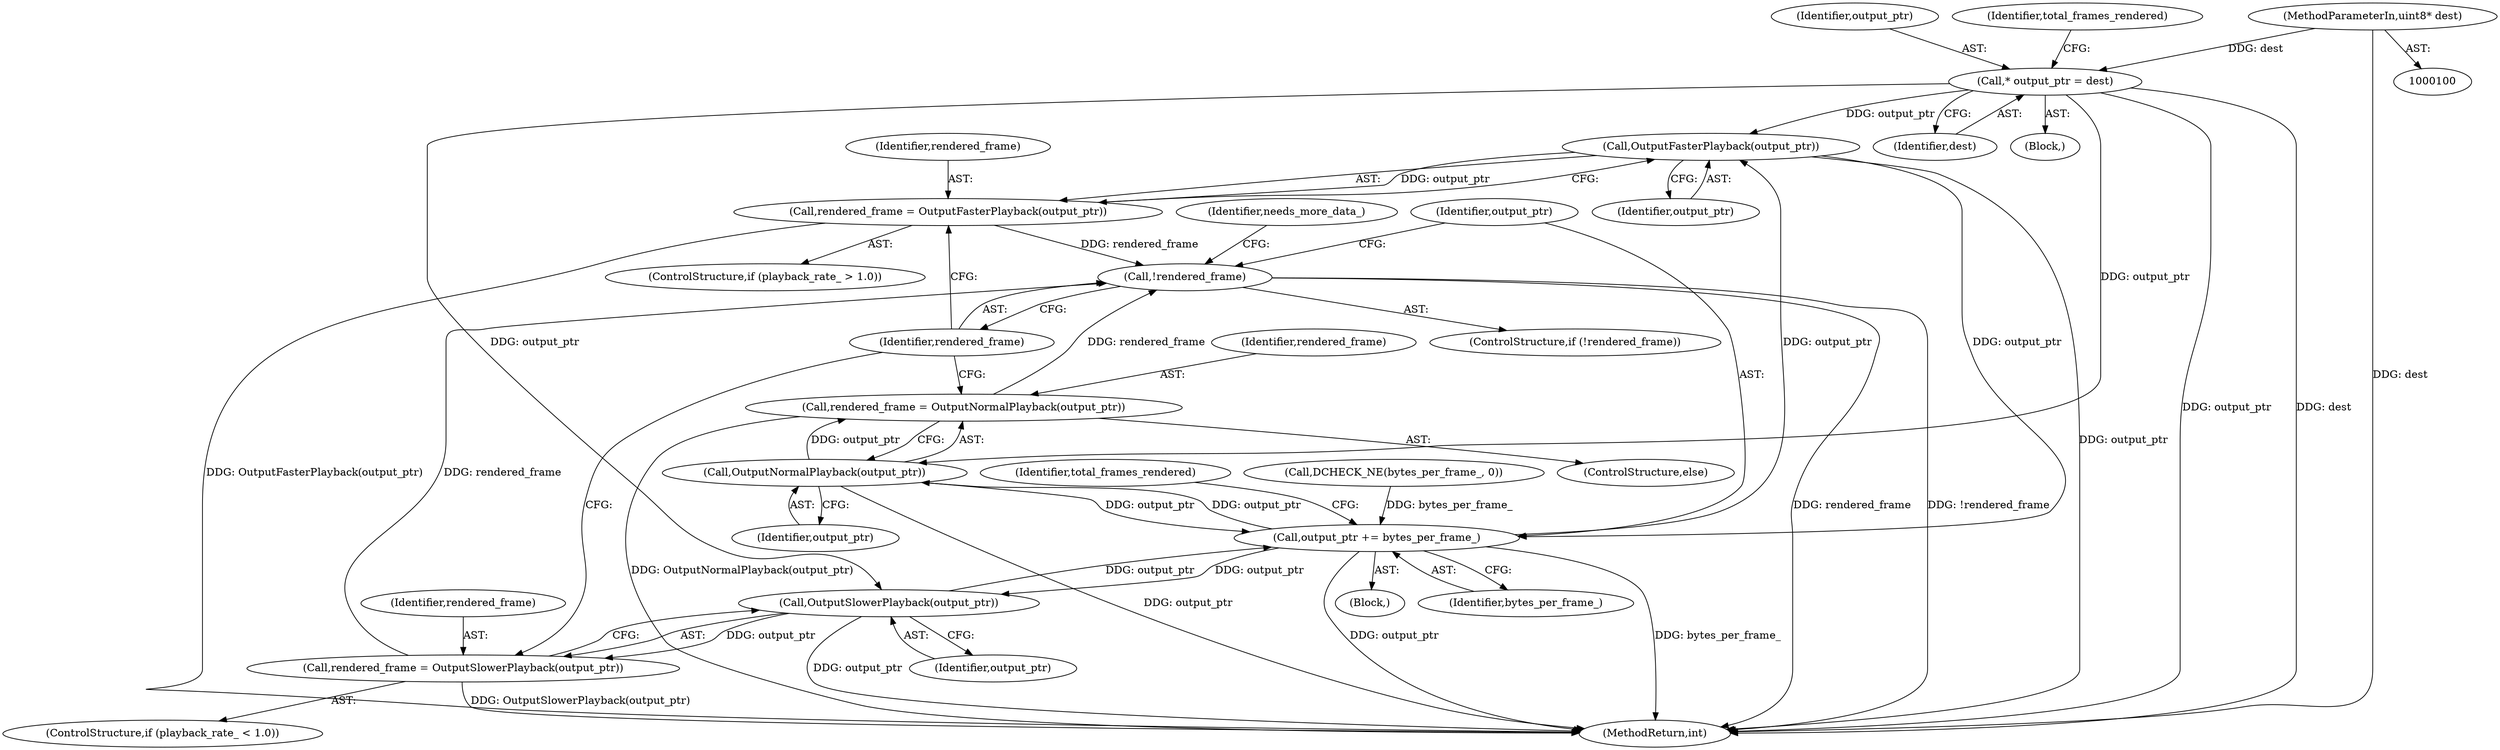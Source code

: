 digraph "1_Chrome_802ecdb9cee0d66fe546bdf24e98150f8f716ad8@pointer" {
"1000118" [label="(Call,* output_ptr = dest)"];
"1000101" [label="(MethodParameterIn,uint8* dest)"];
"1000141" [label="(Call,OutputFasterPlayback(output_ptr))"];
"1000139" [label="(Call,rendered_frame = OutputFasterPlayback(output_ptr))"];
"1000158" [label="(Call,!rendered_frame)"];
"1000165" [label="(Call,output_ptr += bytes_per_frame_)"];
"1000150" [label="(Call,OutputSlowerPlayback(output_ptr))"];
"1000148" [label="(Call,rendered_frame = OutputSlowerPlayback(output_ptr))"];
"1000155" [label="(Call,OutputNormalPlayback(output_ptr))"];
"1000153" [label="(Call,rendered_frame = OutputNormalPlayback(output_ptr))"];
"1000154" [label="(Identifier,rendered_frame)"];
"1000135" [label="(ControlStructure,if (playback_rate_ > 1.0))"];
"1000142" [label="(Identifier,output_ptr)"];
"1000148" [label="(Call,rendered_frame = OutputSlowerPlayback(output_ptr))"];
"1000101" [label="(MethodParameterIn,uint8* dest)"];
"1000119" [label="(Identifier,output_ptr)"];
"1000149" [label="(Identifier,rendered_frame)"];
"1000155" [label="(Call,OutputNormalPlayback(output_ptr))"];
"1000169" [label="(Identifier,total_frames_rendered)"];
"1000139" [label="(Call,rendered_frame = OutputFasterPlayback(output_ptr))"];
"1000120" [label="(Identifier,dest)"];
"1000166" [label="(Identifier,output_ptr)"];
"1000152" [label="(ControlStructure,else)"];
"1000159" [label="(Identifier,rendered_frame)"];
"1000140" [label="(Identifier,rendered_frame)"];
"1000162" [label="(Identifier,needs_more_data_)"];
"1000151" [label="(Identifier,output_ptr)"];
"1000125" [label="(Block,)"];
"1000104" [label="(Call,DCHECK_NE(bytes_per_frame_, 0))"];
"1000153" [label="(Call,rendered_frame = OutputNormalPlayback(output_ptr))"];
"1000144" [label="(ControlStructure,if (playback_rate_ < 1.0))"];
"1000150" [label="(Call,OutputSlowerPlayback(output_ptr))"];
"1000118" [label="(Call,* output_ptr = dest)"];
"1000165" [label="(Call,output_ptr += bytes_per_frame_)"];
"1000141" [label="(Call,OutputFasterPlayback(output_ptr))"];
"1000156" [label="(Identifier,output_ptr)"];
"1000123" [label="(Identifier,total_frames_rendered)"];
"1000158" [label="(Call,!rendered_frame)"];
"1000103" [label="(Block,)"];
"1000167" [label="(Identifier,bytes_per_frame_)"];
"1000157" [label="(ControlStructure,if (!rendered_frame))"];
"1000172" [label="(MethodReturn,int)"];
"1000118" -> "1000103"  [label="AST: "];
"1000118" -> "1000120"  [label="CFG: "];
"1000119" -> "1000118"  [label="AST: "];
"1000120" -> "1000118"  [label="AST: "];
"1000123" -> "1000118"  [label="CFG: "];
"1000118" -> "1000172"  [label="DDG: output_ptr"];
"1000118" -> "1000172"  [label="DDG: dest"];
"1000101" -> "1000118"  [label="DDG: dest"];
"1000118" -> "1000141"  [label="DDG: output_ptr"];
"1000118" -> "1000150"  [label="DDG: output_ptr"];
"1000118" -> "1000155"  [label="DDG: output_ptr"];
"1000101" -> "1000100"  [label="AST: "];
"1000101" -> "1000172"  [label="DDG: dest"];
"1000141" -> "1000139"  [label="AST: "];
"1000141" -> "1000142"  [label="CFG: "];
"1000142" -> "1000141"  [label="AST: "];
"1000139" -> "1000141"  [label="CFG: "];
"1000141" -> "1000172"  [label="DDG: output_ptr"];
"1000141" -> "1000139"  [label="DDG: output_ptr"];
"1000165" -> "1000141"  [label="DDG: output_ptr"];
"1000141" -> "1000165"  [label="DDG: output_ptr"];
"1000139" -> "1000135"  [label="AST: "];
"1000140" -> "1000139"  [label="AST: "];
"1000159" -> "1000139"  [label="CFG: "];
"1000139" -> "1000172"  [label="DDG: OutputFasterPlayback(output_ptr)"];
"1000139" -> "1000158"  [label="DDG: rendered_frame"];
"1000158" -> "1000157"  [label="AST: "];
"1000158" -> "1000159"  [label="CFG: "];
"1000159" -> "1000158"  [label="AST: "];
"1000162" -> "1000158"  [label="CFG: "];
"1000166" -> "1000158"  [label="CFG: "];
"1000158" -> "1000172"  [label="DDG: rendered_frame"];
"1000158" -> "1000172"  [label="DDG: !rendered_frame"];
"1000148" -> "1000158"  [label="DDG: rendered_frame"];
"1000153" -> "1000158"  [label="DDG: rendered_frame"];
"1000165" -> "1000125"  [label="AST: "];
"1000165" -> "1000167"  [label="CFG: "];
"1000166" -> "1000165"  [label="AST: "];
"1000167" -> "1000165"  [label="AST: "];
"1000169" -> "1000165"  [label="CFG: "];
"1000165" -> "1000172"  [label="DDG: output_ptr"];
"1000165" -> "1000172"  [label="DDG: bytes_per_frame_"];
"1000165" -> "1000150"  [label="DDG: output_ptr"];
"1000165" -> "1000155"  [label="DDG: output_ptr"];
"1000104" -> "1000165"  [label="DDG: bytes_per_frame_"];
"1000150" -> "1000165"  [label="DDG: output_ptr"];
"1000155" -> "1000165"  [label="DDG: output_ptr"];
"1000150" -> "1000148"  [label="AST: "];
"1000150" -> "1000151"  [label="CFG: "];
"1000151" -> "1000150"  [label="AST: "];
"1000148" -> "1000150"  [label="CFG: "];
"1000150" -> "1000172"  [label="DDG: output_ptr"];
"1000150" -> "1000148"  [label="DDG: output_ptr"];
"1000148" -> "1000144"  [label="AST: "];
"1000149" -> "1000148"  [label="AST: "];
"1000159" -> "1000148"  [label="CFG: "];
"1000148" -> "1000172"  [label="DDG: OutputSlowerPlayback(output_ptr)"];
"1000155" -> "1000153"  [label="AST: "];
"1000155" -> "1000156"  [label="CFG: "];
"1000156" -> "1000155"  [label="AST: "];
"1000153" -> "1000155"  [label="CFG: "];
"1000155" -> "1000172"  [label="DDG: output_ptr"];
"1000155" -> "1000153"  [label="DDG: output_ptr"];
"1000153" -> "1000152"  [label="AST: "];
"1000154" -> "1000153"  [label="AST: "];
"1000159" -> "1000153"  [label="CFG: "];
"1000153" -> "1000172"  [label="DDG: OutputNormalPlayback(output_ptr)"];
}
